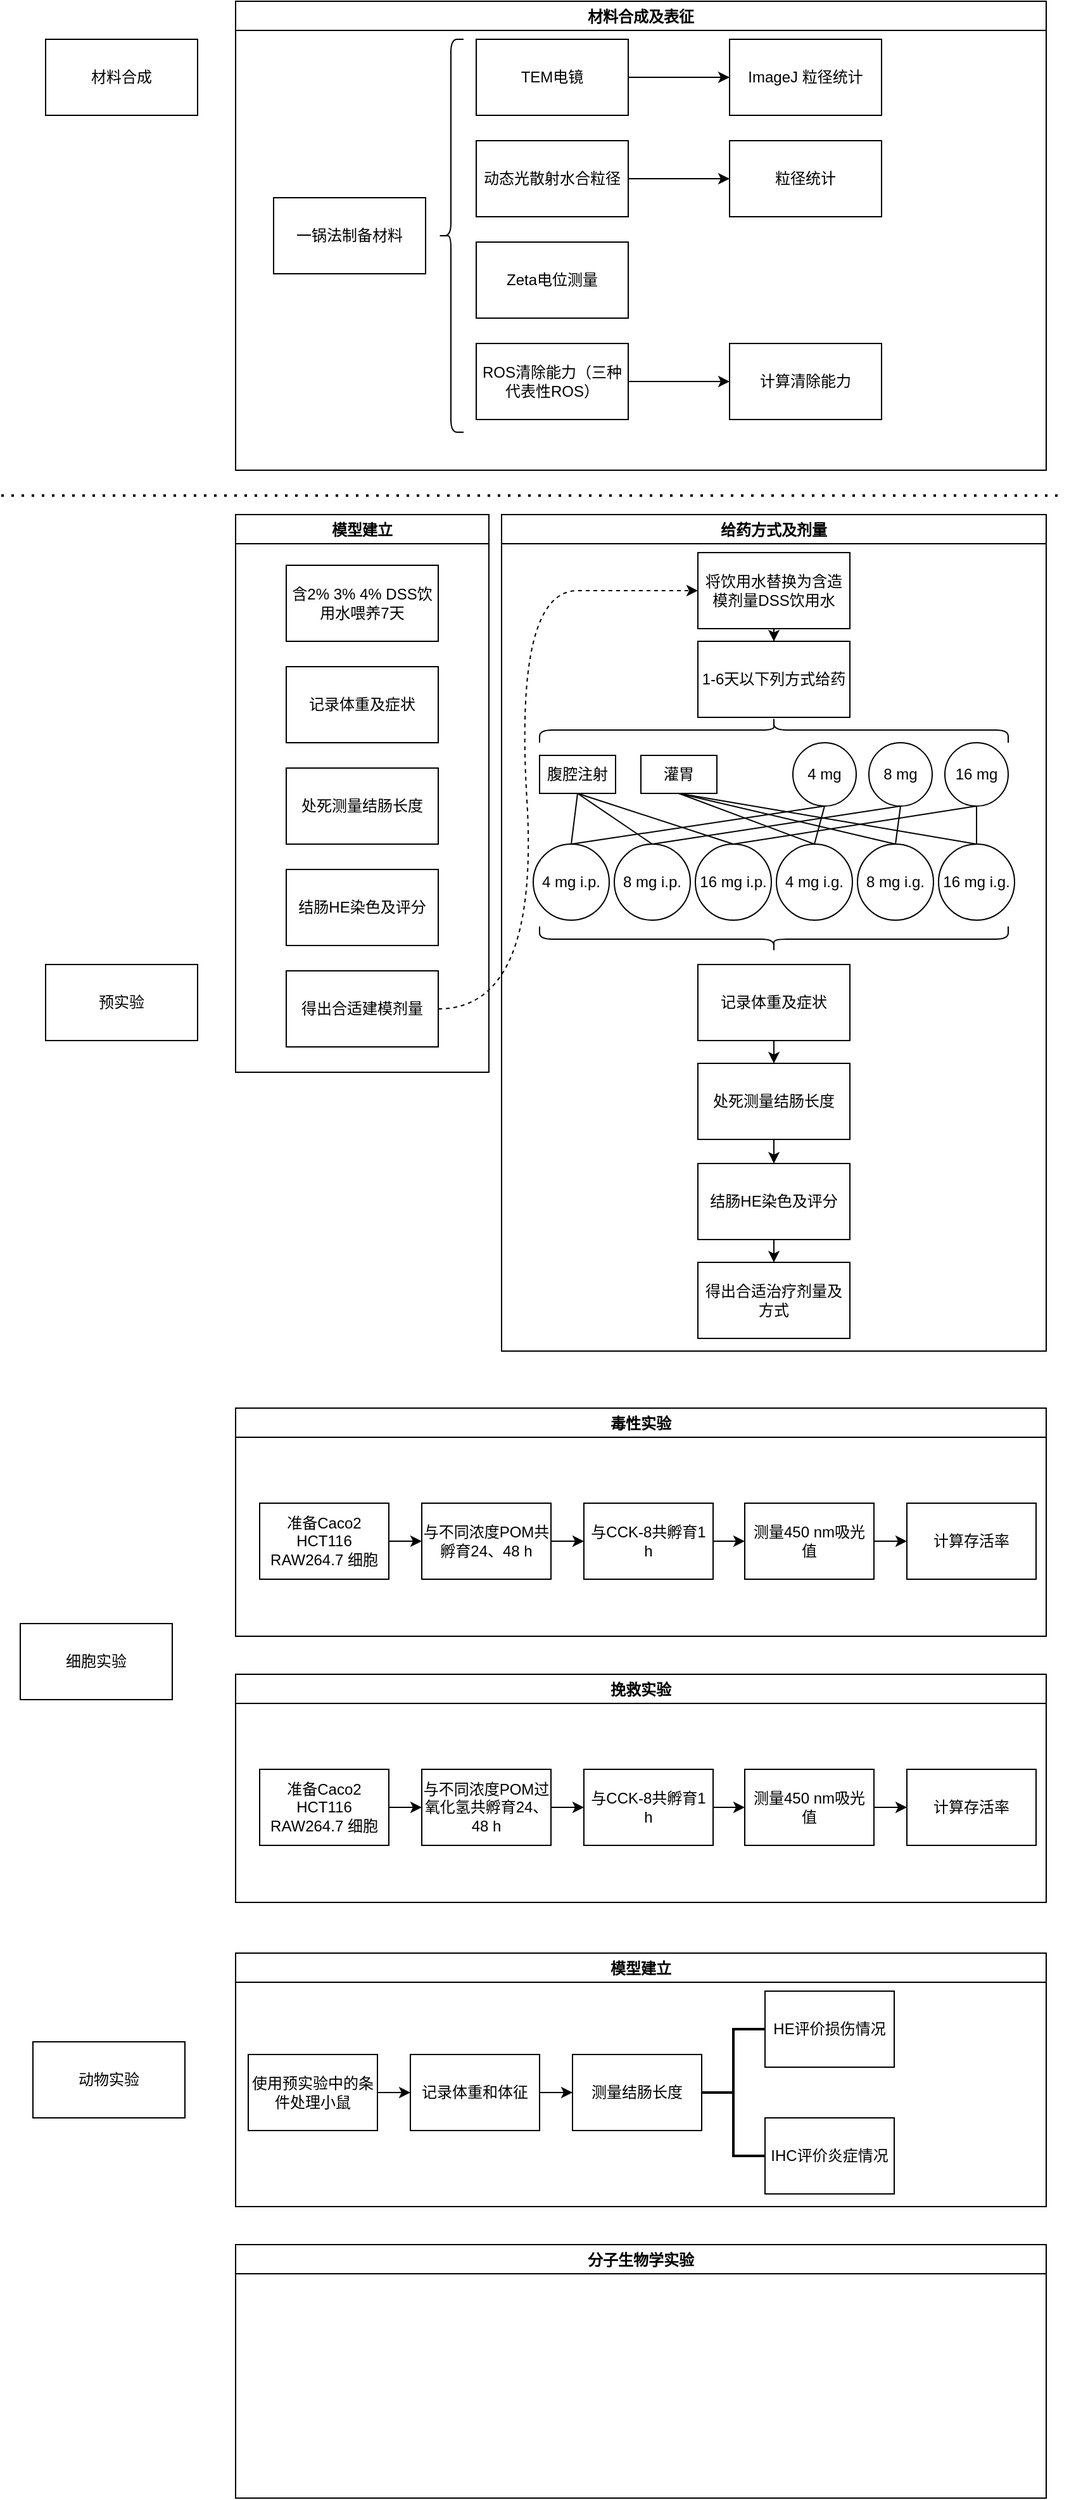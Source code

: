 <mxfile version="17.1.1" type="github">
  <diagram id="czoDvNGMsrOtbpfqUfRm" name="Page-1">
    <mxGraphModel dx="1236" dy="793" grid="1" gridSize="10" guides="1" tooltips="1" connect="1" arrows="1" fold="1" page="1" pageScale="1" pageWidth="850" pageHeight="1100" math="0" shadow="0">
      <root>
        <mxCell id="0" />
        <mxCell id="1" parent="0" />
        <mxCell id="PeHnrjvGRDgDpMHeO9pG-1" value="预实验" style="rounded=0;whiteSpace=wrap;html=1;" vertex="1" parent="1">
          <mxGeometry x="40" y="770" width="120" height="60" as="geometry" />
        </mxCell>
        <mxCell id="PeHnrjvGRDgDpMHeO9pG-4" value="材料合成" style="rounded=0;whiteSpace=wrap;html=1;" vertex="1" parent="1">
          <mxGeometry x="40" y="40" width="120" height="60" as="geometry" />
        </mxCell>
        <mxCell id="PeHnrjvGRDgDpMHeO9pG-7" value="细胞实验" style="rounded=0;whiteSpace=wrap;html=1;" vertex="1" parent="1">
          <mxGeometry x="20" y="1290" width="120" height="60" as="geometry" />
        </mxCell>
        <mxCell id="PeHnrjvGRDgDpMHeO9pG-19" value="模型建立" style="swimlane;" vertex="1" parent="1">
          <mxGeometry x="190" y="415" width="200" height="440" as="geometry" />
        </mxCell>
        <mxCell id="PeHnrjvGRDgDpMHeO9pG-20" value="含2% 3% 4% DSS饮用水喂养7天" style="rounded=0;whiteSpace=wrap;html=1;" vertex="1" parent="PeHnrjvGRDgDpMHeO9pG-19">
          <mxGeometry x="40" y="40" width="120" height="60" as="geometry" />
        </mxCell>
        <mxCell id="PeHnrjvGRDgDpMHeO9pG-21" value="记录体重及症状" style="rounded=0;whiteSpace=wrap;html=1;" vertex="1" parent="PeHnrjvGRDgDpMHeO9pG-19">
          <mxGeometry x="40" y="120" width="120" height="60" as="geometry" />
        </mxCell>
        <mxCell id="PeHnrjvGRDgDpMHeO9pG-22" value="处死测量结肠长度" style="rounded=0;whiteSpace=wrap;html=1;" vertex="1" parent="PeHnrjvGRDgDpMHeO9pG-19">
          <mxGeometry x="40" y="200" width="120" height="60" as="geometry" />
        </mxCell>
        <mxCell id="PeHnrjvGRDgDpMHeO9pG-25" value="结肠HE染色及评分" style="rounded=0;whiteSpace=wrap;html=1;" vertex="1" parent="PeHnrjvGRDgDpMHeO9pG-19">
          <mxGeometry x="40" y="280" width="120" height="60" as="geometry" />
        </mxCell>
        <mxCell id="PeHnrjvGRDgDpMHeO9pG-26" value="得出合适建模剂量" style="rounded=0;whiteSpace=wrap;html=1;" vertex="1" parent="PeHnrjvGRDgDpMHeO9pG-19">
          <mxGeometry x="40" y="360" width="120" height="60" as="geometry" />
        </mxCell>
        <mxCell id="PeHnrjvGRDgDpMHeO9pG-27" value="给药方式及剂量" style="swimlane;" vertex="1" parent="1">
          <mxGeometry x="400" y="415" width="430" height="660" as="geometry" />
        </mxCell>
        <mxCell id="PeHnrjvGRDgDpMHeO9pG-28" value="4 mg" style="ellipse;whiteSpace=wrap;html=1;aspect=fixed;" vertex="1" parent="PeHnrjvGRDgDpMHeO9pG-27">
          <mxGeometry x="230" y="180" width="50" height="50" as="geometry" />
        </mxCell>
        <mxCell id="PeHnrjvGRDgDpMHeO9pG-29" value="腹腔注射" style="rounded=0;whiteSpace=wrap;html=1;" vertex="1" parent="PeHnrjvGRDgDpMHeO9pG-27">
          <mxGeometry x="30" y="190" width="60" height="30" as="geometry" />
        </mxCell>
        <mxCell id="PeHnrjvGRDgDpMHeO9pG-30" value="灌胃" style="rounded=0;whiteSpace=wrap;html=1;" vertex="1" parent="PeHnrjvGRDgDpMHeO9pG-27">
          <mxGeometry x="110" y="190" width="60" height="30" as="geometry" />
        </mxCell>
        <mxCell id="PeHnrjvGRDgDpMHeO9pG-35" value="16 mg" style="ellipse;whiteSpace=wrap;html=1;aspect=fixed;" vertex="1" parent="PeHnrjvGRDgDpMHeO9pG-27">
          <mxGeometry x="350" y="180" width="50" height="50" as="geometry" />
        </mxCell>
        <mxCell id="PeHnrjvGRDgDpMHeO9pG-34" value="8 mg" style="ellipse;whiteSpace=wrap;html=1;aspect=fixed;" vertex="1" parent="PeHnrjvGRDgDpMHeO9pG-27">
          <mxGeometry x="290" y="180" width="50" height="50" as="geometry" />
        </mxCell>
        <mxCell id="PeHnrjvGRDgDpMHeO9pG-66" value="" style="edgeStyle=orthogonalEdgeStyle;rounded=0;orthogonalLoop=1;jettySize=auto;html=1;" edge="1" parent="PeHnrjvGRDgDpMHeO9pG-27" source="PeHnrjvGRDgDpMHeO9pG-36" target="PeHnrjvGRDgDpMHeO9pG-38">
          <mxGeometry relative="1" as="geometry" />
        </mxCell>
        <mxCell id="PeHnrjvGRDgDpMHeO9pG-36" value="将饮用水替换为含造模剂量DSS饮用水" style="rounded=0;whiteSpace=wrap;html=1;" vertex="1" parent="PeHnrjvGRDgDpMHeO9pG-27">
          <mxGeometry x="155" y="30" width="120" height="60" as="geometry" />
        </mxCell>
        <mxCell id="PeHnrjvGRDgDpMHeO9pG-38" value="1-6天以下列方式给药" style="rounded=0;whiteSpace=wrap;html=1;" vertex="1" parent="PeHnrjvGRDgDpMHeO9pG-27">
          <mxGeometry x="155" y="100" width="120" height="60" as="geometry" />
        </mxCell>
        <mxCell id="PeHnrjvGRDgDpMHeO9pG-39" value="" style="shape=curlyBracket;whiteSpace=wrap;html=1;rounded=1;rotation=90;size=0.5;" vertex="1" parent="PeHnrjvGRDgDpMHeO9pG-27">
          <mxGeometry x="205" y="-15" width="20" height="370" as="geometry" />
        </mxCell>
        <mxCell id="PeHnrjvGRDgDpMHeO9pG-41" value="4 mg i.p." style="ellipse;whiteSpace=wrap;html=1;aspect=fixed;flipH=1;" vertex="1" parent="PeHnrjvGRDgDpMHeO9pG-27">
          <mxGeometry x="25" y="260" width="60" height="60" as="geometry" />
        </mxCell>
        <mxCell id="PeHnrjvGRDgDpMHeO9pG-46" value="16 mg i.g." style="ellipse;whiteSpace=wrap;html=1;aspect=fixed;flipH=1;" vertex="1" parent="PeHnrjvGRDgDpMHeO9pG-27">
          <mxGeometry x="345" y="260" width="60" height="60" as="geometry" />
        </mxCell>
        <mxCell id="PeHnrjvGRDgDpMHeO9pG-45" value="8 mg i.g." style="ellipse;whiteSpace=wrap;html=1;aspect=fixed;flipH=1;" vertex="1" parent="PeHnrjvGRDgDpMHeO9pG-27">
          <mxGeometry x="281" y="260" width="60" height="60" as="geometry" />
        </mxCell>
        <mxCell id="PeHnrjvGRDgDpMHeO9pG-44" value="4 mg i.g." style="ellipse;whiteSpace=wrap;html=1;aspect=fixed;flipH=1;" vertex="1" parent="PeHnrjvGRDgDpMHeO9pG-27">
          <mxGeometry x="217" y="260" width="60" height="60" as="geometry" />
        </mxCell>
        <mxCell id="PeHnrjvGRDgDpMHeO9pG-43" value="16 mg i.p." style="ellipse;whiteSpace=wrap;html=1;aspect=fixed;flipH=1;" vertex="1" parent="PeHnrjvGRDgDpMHeO9pG-27">
          <mxGeometry x="153" y="260" width="60" height="60" as="geometry" />
        </mxCell>
        <mxCell id="PeHnrjvGRDgDpMHeO9pG-42" value="8 mg i.p." style="ellipse;whiteSpace=wrap;html=1;aspect=fixed;flipH=1;" vertex="1" parent="PeHnrjvGRDgDpMHeO9pG-27">
          <mxGeometry x="89" y="260" width="60" height="60" as="geometry" />
        </mxCell>
        <mxCell id="PeHnrjvGRDgDpMHeO9pG-49" value="" style="endArrow=none;html=1;rounded=0;exitX=0.5;exitY=0;exitDx=0;exitDy=0;" edge="1" parent="PeHnrjvGRDgDpMHeO9pG-27" source="PeHnrjvGRDgDpMHeO9pG-41">
          <mxGeometry width="50" height="50" relative="1" as="geometry">
            <mxPoint x="10" y="270" as="sourcePoint" />
            <mxPoint x="60" y="220" as="targetPoint" />
          </mxGeometry>
        </mxCell>
        <mxCell id="PeHnrjvGRDgDpMHeO9pG-51" value="" style="endArrow=none;html=1;rounded=0;exitX=0.5;exitY=0;exitDx=0;exitDy=0;entryX=0.5;entryY=1;entryDx=0;entryDy=0;" edge="1" parent="PeHnrjvGRDgDpMHeO9pG-27" source="PeHnrjvGRDgDpMHeO9pG-43" target="PeHnrjvGRDgDpMHeO9pG-29">
          <mxGeometry width="50" height="50" relative="1" as="geometry">
            <mxPoint x="129" y="270" as="sourcePoint" />
            <mxPoint x="70" y="230.0" as="targetPoint" />
          </mxGeometry>
        </mxCell>
        <mxCell id="PeHnrjvGRDgDpMHeO9pG-52" value="" style="endArrow=none;html=1;rounded=0;exitX=0.5;exitY=0;exitDx=0;exitDy=0;entryX=0.5;entryY=1;entryDx=0;entryDy=0;" edge="1" parent="PeHnrjvGRDgDpMHeO9pG-27" source="PeHnrjvGRDgDpMHeO9pG-44" target="PeHnrjvGRDgDpMHeO9pG-30">
          <mxGeometry width="50" height="50" relative="1" as="geometry">
            <mxPoint x="193" y="270" as="sourcePoint" />
            <mxPoint x="60" y="220" as="targetPoint" />
          </mxGeometry>
        </mxCell>
        <mxCell id="PeHnrjvGRDgDpMHeO9pG-53" value="" style="endArrow=none;html=1;rounded=0;exitX=0.5;exitY=0;exitDx=0;exitDy=0;entryX=0.5;entryY=1;entryDx=0;entryDy=0;" edge="1" parent="PeHnrjvGRDgDpMHeO9pG-27" source="PeHnrjvGRDgDpMHeO9pG-45" target="PeHnrjvGRDgDpMHeO9pG-30">
          <mxGeometry width="50" height="50" relative="1" as="geometry">
            <mxPoint x="257.0" y="270" as="sourcePoint" />
            <mxPoint x="150" y="230.0" as="targetPoint" />
          </mxGeometry>
        </mxCell>
        <mxCell id="PeHnrjvGRDgDpMHeO9pG-54" value="" style="endArrow=none;html=1;rounded=0;exitX=0.5;exitY=0;exitDx=0;exitDy=0;entryX=0.5;entryY=1;entryDx=0;entryDy=0;" edge="1" parent="PeHnrjvGRDgDpMHeO9pG-27" source="PeHnrjvGRDgDpMHeO9pG-46" target="PeHnrjvGRDgDpMHeO9pG-30">
          <mxGeometry width="50" height="50" relative="1" as="geometry">
            <mxPoint x="321" y="270" as="sourcePoint" />
            <mxPoint x="150" y="230.0" as="targetPoint" />
          </mxGeometry>
        </mxCell>
        <mxCell id="PeHnrjvGRDgDpMHeO9pG-55" value="" style="endArrow=none;html=1;rounded=0;exitX=0.5;exitY=0;exitDx=0;exitDy=0;entryX=0.5;entryY=1;entryDx=0;entryDy=0;" edge="1" parent="PeHnrjvGRDgDpMHeO9pG-27" source="PeHnrjvGRDgDpMHeO9pG-41" target="PeHnrjvGRDgDpMHeO9pG-28">
          <mxGeometry width="50" height="50" relative="1" as="geometry">
            <mxPoint x="385" y="270" as="sourcePoint" />
            <mxPoint x="150" y="230.0" as="targetPoint" />
          </mxGeometry>
        </mxCell>
        <mxCell id="PeHnrjvGRDgDpMHeO9pG-56" value="" style="endArrow=none;html=1;rounded=0;exitX=0.5;exitY=0;exitDx=0;exitDy=0;entryX=0.5;entryY=1;entryDx=0;entryDy=0;" edge="1" parent="PeHnrjvGRDgDpMHeO9pG-27" source="PeHnrjvGRDgDpMHeO9pG-42" target="PeHnrjvGRDgDpMHeO9pG-34">
          <mxGeometry width="50" height="50" relative="1" as="geometry">
            <mxPoint x="65" y="270" as="sourcePoint" />
            <mxPoint x="265" y="240.0" as="targetPoint" />
          </mxGeometry>
        </mxCell>
        <mxCell id="PeHnrjvGRDgDpMHeO9pG-57" value="" style="endArrow=none;html=1;rounded=0;entryX=0.5;entryY=1;entryDx=0;entryDy=0;exitX=0.5;exitY=0;exitDx=0;exitDy=0;" edge="1" parent="PeHnrjvGRDgDpMHeO9pG-27" source="PeHnrjvGRDgDpMHeO9pG-43" target="PeHnrjvGRDgDpMHeO9pG-35">
          <mxGeometry width="50" height="50" relative="1" as="geometry">
            <mxPoint x="180" y="260" as="sourcePoint" />
            <mxPoint x="325" y="240.0" as="targetPoint" />
          </mxGeometry>
        </mxCell>
        <mxCell id="PeHnrjvGRDgDpMHeO9pG-58" value="" style="endArrow=none;html=1;rounded=0;entryX=0.5;entryY=1;entryDx=0;entryDy=0;exitX=0.5;exitY=0;exitDx=0;exitDy=0;" edge="1" parent="PeHnrjvGRDgDpMHeO9pG-27" source="PeHnrjvGRDgDpMHeO9pG-46" target="PeHnrjvGRDgDpMHeO9pG-35">
          <mxGeometry width="50" height="50" relative="1" as="geometry">
            <mxPoint x="193" y="270" as="sourcePoint" />
            <mxPoint x="385" y="240.0" as="targetPoint" />
          </mxGeometry>
        </mxCell>
        <mxCell id="PeHnrjvGRDgDpMHeO9pG-59" value="" style="endArrow=none;html=1;rounded=0;entryX=0.5;entryY=1;entryDx=0;entryDy=0;exitX=0.5;exitY=0;exitDx=0;exitDy=0;" edge="1" parent="PeHnrjvGRDgDpMHeO9pG-27" source="PeHnrjvGRDgDpMHeO9pG-45" target="PeHnrjvGRDgDpMHeO9pG-34">
          <mxGeometry width="50" height="50" relative="1" as="geometry">
            <mxPoint x="385" y="270" as="sourcePoint" />
            <mxPoint x="385" y="240.0" as="targetPoint" />
          </mxGeometry>
        </mxCell>
        <mxCell id="PeHnrjvGRDgDpMHeO9pG-60" value="" style="endArrow=none;html=1;rounded=0;entryX=0.5;entryY=1;entryDx=0;entryDy=0;exitX=0.5;exitY=0;exitDx=0;exitDy=0;" edge="1" parent="PeHnrjvGRDgDpMHeO9pG-27" source="PeHnrjvGRDgDpMHeO9pG-44" target="PeHnrjvGRDgDpMHeO9pG-28">
          <mxGeometry width="50" height="50" relative="1" as="geometry">
            <mxPoint x="321" y="270" as="sourcePoint" />
            <mxPoint x="325" y="240.0" as="targetPoint" />
          </mxGeometry>
        </mxCell>
        <mxCell id="PeHnrjvGRDgDpMHeO9pG-61" value="记录体重及症状" style="rounded=0;whiteSpace=wrap;html=1;" vertex="1" parent="PeHnrjvGRDgDpMHeO9pG-27">
          <mxGeometry x="155" y="355" width="120" height="60" as="geometry" />
        </mxCell>
        <mxCell id="PeHnrjvGRDgDpMHeO9pG-62" value="" style="shape=curlyBracket;whiteSpace=wrap;html=1;rounded=1;rotation=-90;" vertex="1" parent="PeHnrjvGRDgDpMHeO9pG-27">
          <mxGeometry x="205" y="150" width="20" height="370" as="geometry" />
        </mxCell>
        <mxCell id="PeHnrjvGRDgDpMHeO9pG-63" value="处死测量结肠长度" style="rounded=0;whiteSpace=wrap;html=1;" vertex="1" parent="PeHnrjvGRDgDpMHeO9pG-27">
          <mxGeometry x="155" y="433" width="120" height="60" as="geometry" />
        </mxCell>
        <mxCell id="PeHnrjvGRDgDpMHeO9pG-68" style="edgeStyle=orthogonalEdgeStyle;rounded=0;orthogonalLoop=1;jettySize=auto;html=1;exitX=0.5;exitY=1;exitDx=0;exitDy=0;entryX=0.5;entryY=0;entryDx=0;entryDy=0;" edge="1" parent="PeHnrjvGRDgDpMHeO9pG-27" source="PeHnrjvGRDgDpMHeO9pG-61" target="PeHnrjvGRDgDpMHeO9pG-63">
          <mxGeometry relative="1" as="geometry" />
        </mxCell>
        <mxCell id="PeHnrjvGRDgDpMHeO9pG-64" value="结肠HE染色及评分" style="rounded=0;whiteSpace=wrap;html=1;" vertex="1" parent="PeHnrjvGRDgDpMHeO9pG-27">
          <mxGeometry x="155" y="512" width="120" height="60" as="geometry" />
        </mxCell>
        <mxCell id="PeHnrjvGRDgDpMHeO9pG-69" style="edgeStyle=orthogonalEdgeStyle;rounded=0;orthogonalLoop=1;jettySize=auto;html=1;exitX=0.5;exitY=1;exitDx=0;exitDy=0;entryX=0.5;entryY=0;entryDx=0;entryDy=0;" edge="1" parent="PeHnrjvGRDgDpMHeO9pG-27" source="PeHnrjvGRDgDpMHeO9pG-63" target="PeHnrjvGRDgDpMHeO9pG-64">
          <mxGeometry relative="1" as="geometry" />
        </mxCell>
        <mxCell id="PeHnrjvGRDgDpMHeO9pG-65" value="得出合适治疗剂量及方式" style="rounded=0;whiteSpace=wrap;html=1;" vertex="1" parent="PeHnrjvGRDgDpMHeO9pG-27">
          <mxGeometry x="155" y="590" width="120" height="60" as="geometry" />
        </mxCell>
        <mxCell id="PeHnrjvGRDgDpMHeO9pG-70" style="edgeStyle=orthogonalEdgeStyle;rounded=0;orthogonalLoop=1;jettySize=auto;html=1;exitX=0.5;exitY=1;exitDx=0;exitDy=0;entryX=0.5;entryY=0;entryDx=0;entryDy=0;" edge="1" parent="PeHnrjvGRDgDpMHeO9pG-27" source="PeHnrjvGRDgDpMHeO9pG-64" target="PeHnrjvGRDgDpMHeO9pG-65">
          <mxGeometry relative="1" as="geometry" />
        </mxCell>
        <mxCell id="PeHnrjvGRDgDpMHeO9pG-50" value="" style="endArrow=none;html=1;rounded=0;exitX=0.5;exitY=0;exitDx=0;exitDy=0;entryX=0.5;entryY=1;entryDx=0;entryDy=0;" edge="1" parent="PeHnrjvGRDgDpMHeO9pG-27" source="PeHnrjvGRDgDpMHeO9pG-42" target="PeHnrjvGRDgDpMHeO9pG-29">
          <mxGeometry width="50" height="50" relative="1" as="geometry">
            <mxPoint x="95" y="270" as="sourcePoint" />
            <mxPoint x="90" y="220" as="targetPoint" />
          </mxGeometry>
        </mxCell>
        <mxCell id="PeHnrjvGRDgDpMHeO9pG-37" value="" style="curved=1;endArrow=classic;html=1;rounded=0;exitX=1;exitY=0.5;exitDx=0;exitDy=0;entryX=0;entryY=0.5;entryDx=0;entryDy=0;dashed=1;" edge="1" parent="1" source="PeHnrjvGRDgDpMHeO9pG-26" target="PeHnrjvGRDgDpMHeO9pG-36">
          <mxGeometry width="50" height="50" relative="1" as="geometry">
            <mxPoint x="400" y="525" as="sourcePoint" />
            <mxPoint x="450" y="475" as="targetPoint" />
            <Array as="points">
              <mxPoint x="430" y="805" />
              <mxPoint x="410" y="475" />
              <mxPoint x="510" y="475" />
            </Array>
          </mxGeometry>
        </mxCell>
        <mxCell id="PeHnrjvGRDgDpMHeO9pG-71" value="" style="endArrow=none;dashed=1;html=1;dashPattern=1 3;strokeWidth=2;rounded=0;" edge="1" parent="1">
          <mxGeometry width="50" height="50" relative="1" as="geometry">
            <mxPoint x="5" y="400" as="sourcePoint" />
            <mxPoint x="845" y="400" as="targetPoint" />
          </mxGeometry>
        </mxCell>
        <mxCell id="PeHnrjvGRDgDpMHeO9pG-72" value="材料合成及表征" style="swimlane;" vertex="1" parent="1">
          <mxGeometry x="190" y="10" width="640" height="370" as="geometry" />
        </mxCell>
        <mxCell id="PeHnrjvGRDgDpMHeO9pG-73" value="一锅法制备材料" style="rounded=0;whiteSpace=wrap;html=1;" vertex="1" parent="PeHnrjvGRDgDpMHeO9pG-72">
          <mxGeometry x="30" y="155" width="120" height="60" as="geometry" />
        </mxCell>
        <mxCell id="PeHnrjvGRDgDpMHeO9pG-76" value="" style="shape=curlyBracket;whiteSpace=wrap;html=1;rounded=1;" vertex="1" parent="PeHnrjvGRDgDpMHeO9pG-72">
          <mxGeometry x="160" y="30" width="20" height="310" as="geometry" />
        </mxCell>
        <mxCell id="PeHnrjvGRDgDpMHeO9pG-82" value="" style="edgeStyle=orthogonalEdgeStyle;rounded=0;orthogonalLoop=1;jettySize=auto;html=1;" edge="1" parent="PeHnrjvGRDgDpMHeO9pG-72" source="PeHnrjvGRDgDpMHeO9pG-78" target="PeHnrjvGRDgDpMHeO9pG-81">
          <mxGeometry relative="1" as="geometry" />
        </mxCell>
        <mxCell id="PeHnrjvGRDgDpMHeO9pG-78" value="TEM电镜" style="rounded=0;whiteSpace=wrap;html=1;" vertex="1" parent="PeHnrjvGRDgDpMHeO9pG-72">
          <mxGeometry x="190" y="30" width="120" height="60" as="geometry" />
        </mxCell>
        <mxCell id="PeHnrjvGRDgDpMHeO9pG-84" value="" style="edgeStyle=orthogonalEdgeStyle;rounded=0;orthogonalLoop=1;jettySize=auto;html=1;" edge="1" parent="PeHnrjvGRDgDpMHeO9pG-72" source="PeHnrjvGRDgDpMHeO9pG-79" target="PeHnrjvGRDgDpMHeO9pG-83">
          <mxGeometry relative="1" as="geometry" />
        </mxCell>
        <mxCell id="PeHnrjvGRDgDpMHeO9pG-79" value="动态光散射水合粒径" style="rounded=0;whiteSpace=wrap;html=1;" vertex="1" parent="PeHnrjvGRDgDpMHeO9pG-72">
          <mxGeometry x="190" y="110" width="120" height="60" as="geometry" />
        </mxCell>
        <mxCell id="PeHnrjvGRDgDpMHeO9pG-81" value="ImageJ 粒径统计" style="whiteSpace=wrap;html=1;rounded=0;" vertex="1" parent="PeHnrjvGRDgDpMHeO9pG-72">
          <mxGeometry x="390" y="30" width="120" height="60" as="geometry" />
        </mxCell>
        <mxCell id="PeHnrjvGRDgDpMHeO9pG-83" value="粒径统计" style="whiteSpace=wrap;html=1;rounded=0;" vertex="1" parent="PeHnrjvGRDgDpMHeO9pG-72">
          <mxGeometry x="390" y="110" width="120" height="60" as="geometry" />
        </mxCell>
        <mxCell id="PeHnrjvGRDgDpMHeO9pG-85" value="Zeta电位测量" style="rounded=0;whiteSpace=wrap;html=1;" vertex="1" parent="PeHnrjvGRDgDpMHeO9pG-72">
          <mxGeometry x="190" y="190" width="120" height="60" as="geometry" />
        </mxCell>
        <mxCell id="PeHnrjvGRDgDpMHeO9pG-95" value="" style="edgeStyle=orthogonalEdgeStyle;rounded=0;orthogonalLoop=1;jettySize=auto;html=1;" edge="1" parent="PeHnrjvGRDgDpMHeO9pG-72" source="PeHnrjvGRDgDpMHeO9pG-86" target="PeHnrjvGRDgDpMHeO9pG-94">
          <mxGeometry relative="1" as="geometry" />
        </mxCell>
        <mxCell id="PeHnrjvGRDgDpMHeO9pG-86" value="ROS清除能力（三种代表性ROS）" style="rounded=0;whiteSpace=wrap;html=1;" vertex="1" parent="PeHnrjvGRDgDpMHeO9pG-72">
          <mxGeometry x="190" y="270" width="120" height="60" as="geometry" />
        </mxCell>
        <mxCell id="PeHnrjvGRDgDpMHeO9pG-94" value="计算清除能力" style="whiteSpace=wrap;html=1;rounded=0;" vertex="1" parent="PeHnrjvGRDgDpMHeO9pG-72">
          <mxGeometry x="390" y="270" width="120" height="60" as="geometry" />
        </mxCell>
        <mxCell id="PeHnrjvGRDgDpMHeO9pG-96" value="毒性实验" style="swimlane;" vertex="1" parent="1">
          <mxGeometry x="190" y="1120" width="640" height="180" as="geometry" />
        </mxCell>
        <mxCell id="PeHnrjvGRDgDpMHeO9pG-105" style="edgeStyle=orthogonalEdgeStyle;rounded=0;orthogonalLoop=1;jettySize=auto;html=1;exitX=1;exitY=0.5;exitDx=0;exitDy=0;entryX=0;entryY=0.5;entryDx=0;entryDy=0;" edge="1" parent="PeHnrjvGRDgDpMHeO9pG-96" source="PeHnrjvGRDgDpMHeO9pG-97" target="PeHnrjvGRDgDpMHeO9pG-98">
          <mxGeometry relative="1" as="geometry" />
        </mxCell>
        <mxCell id="PeHnrjvGRDgDpMHeO9pG-97" value="与不同浓度POM共孵育24、48 h" style="rounded=0;whiteSpace=wrap;html=1;" vertex="1" parent="PeHnrjvGRDgDpMHeO9pG-96">
          <mxGeometry x="147" y="75" width="102" height="60" as="geometry" />
        </mxCell>
        <mxCell id="PeHnrjvGRDgDpMHeO9pG-108" style="edgeStyle=orthogonalEdgeStyle;rounded=0;orthogonalLoop=1;jettySize=auto;html=1;exitX=1;exitY=0.5;exitDx=0;exitDy=0;entryX=0;entryY=0.5;entryDx=0;entryDy=0;" edge="1" parent="PeHnrjvGRDgDpMHeO9pG-96" source="PeHnrjvGRDgDpMHeO9pG-98" target="PeHnrjvGRDgDpMHeO9pG-99">
          <mxGeometry relative="1" as="geometry" />
        </mxCell>
        <mxCell id="PeHnrjvGRDgDpMHeO9pG-98" value="与CCK-8共孵育1 h" style="rounded=0;whiteSpace=wrap;html=1;" vertex="1" parent="PeHnrjvGRDgDpMHeO9pG-96">
          <mxGeometry x="275" y="75" width="102" height="60" as="geometry" />
        </mxCell>
        <mxCell id="PeHnrjvGRDgDpMHeO9pG-109" style="edgeStyle=orthogonalEdgeStyle;rounded=0;orthogonalLoop=1;jettySize=auto;html=1;exitX=1;exitY=0.5;exitDx=0;exitDy=0;entryX=0;entryY=0.5;entryDx=0;entryDy=0;" edge="1" parent="PeHnrjvGRDgDpMHeO9pG-96" source="PeHnrjvGRDgDpMHeO9pG-99" target="PeHnrjvGRDgDpMHeO9pG-100">
          <mxGeometry relative="1" as="geometry" />
        </mxCell>
        <mxCell id="PeHnrjvGRDgDpMHeO9pG-99" value="测量450 nm吸光值" style="rounded=0;whiteSpace=wrap;html=1;" vertex="1" parent="PeHnrjvGRDgDpMHeO9pG-96">
          <mxGeometry x="402" y="75" width="102" height="60" as="geometry" />
        </mxCell>
        <mxCell id="PeHnrjvGRDgDpMHeO9pG-100" value="计算存活率" style="rounded=0;whiteSpace=wrap;html=1;" vertex="1" parent="PeHnrjvGRDgDpMHeO9pG-96">
          <mxGeometry x="530" y="75" width="102" height="60" as="geometry" />
        </mxCell>
        <mxCell id="PeHnrjvGRDgDpMHeO9pG-102" style="edgeStyle=orthogonalEdgeStyle;rounded=0;orthogonalLoop=1;jettySize=auto;html=1;exitX=1;exitY=0.5;exitDx=0;exitDy=0;entryX=0;entryY=0.5;entryDx=0;entryDy=0;" edge="1" parent="PeHnrjvGRDgDpMHeO9pG-96" source="PeHnrjvGRDgDpMHeO9pG-101" target="PeHnrjvGRDgDpMHeO9pG-97">
          <mxGeometry relative="1" as="geometry" />
        </mxCell>
        <mxCell id="PeHnrjvGRDgDpMHeO9pG-101" value="准备Caco2 HCT116 RAW264.7 细胞" style="rounded=0;whiteSpace=wrap;html=1;" vertex="1" parent="PeHnrjvGRDgDpMHeO9pG-96">
          <mxGeometry x="19" y="75" width="102" height="60" as="geometry" />
        </mxCell>
        <mxCell id="PeHnrjvGRDgDpMHeO9pG-110" value="挽救实验" style="swimlane;" vertex="1" parent="1">
          <mxGeometry x="190" y="1330" width="640" height="180" as="geometry" />
        </mxCell>
        <mxCell id="PeHnrjvGRDgDpMHeO9pG-111" style="edgeStyle=orthogonalEdgeStyle;rounded=0;orthogonalLoop=1;jettySize=auto;html=1;exitX=1;exitY=0.5;exitDx=0;exitDy=0;entryX=0;entryY=0.5;entryDx=0;entryDy=0;" edge="1" parent="PeHnrjvGRDgDpMHeO9pG-110" source="PeHnrjvGRDgDpMHeO9pG-112" target="PeHnrjvGRDgDpMHeO9pG-114">
          <mxGeometry relative="1" as="geometry" />
        </mxCell>
        <mxCell id="PeHnrjvGRDgDpMHeO9pG-112" value="与不同浓度POM过氧化氢共孵育24、48 h" style="rounded=0;whiteSpace=wrap;html=1;" vertex="1" parent="PeHnrjvGRDgDpMHeO9pG-110">
          <mxGeometry x="147" y="75" width="102" height="60" as="geometry" />
        </mxCell>
        <mxCell id="PeHnrjvGRDgDpMHeO9pG-113" style="edgeStyle=orthogonalEdgeStyle;rounded=0;orthogonalLoop=1;jettySize=auto;html=1;exitX=1;exitY=0.5;exitDx=0;exitDy=0;entryX=0;entryY=0.5;entryDx=0;entryDy=0;" edge="1" parent="PeHnrjvGRDgDpMHeO9pG-110" source="PeHnrjvGRDgDpMHeO9pG-114" target="PeHnrjvGRDgDpMHeO9pG-116">
          <mxGeometry relative="1" as="geometry" />
        </mxCell>
        <mxCell id="PeHnrjvGRDgDpMHeO9pG-114" value="与CCK-8共孵育1 h" style="rounded=0;whiteSpace=wrap;html=1;" vertex="1" parent="PeHnrjvGRDgDpMHeO9pG-110">
          <mxGeometry x="275" y="75" width="102" height="60" as="geometry" />
        </mxCell>
        <mxCell id="PeHnrjvGRDgDpMHeO9pG-115" style="edgeStyle=orthogonalEdgeStyle;rounded=0;orthogonalLoop=1;jettySize=auto;html=1;exitX=1;exitY=0.5;exitDx=0;exitDy=0;entryX=0;entryY=0.5;entryDx=0;entryDy=0;" edge="1" parent="PeHnrjvGRDgDpMHeO9pG-110" source="PeHnrjvGRDgDpMHeO9pG-116" target="PeHnrjvGRDgDpMHeO9pG-117">
          <mxGeometry relative="1" as="geometry" />
        </mxCell>
        <mxCell id="PeHnrjvGRDgDpMHeO9pG-116" value="测量450 nm吸光值" style="rounded=0;whiteSpace=wrap;html=1;" vertex="1" parent="PeHnrjvGRDgDpMHeO9pG-110">
          <mxGeometry x="402" y="75" width="102" height="60" as="geometry" />
        </mxCell>
        <mxCell id="PeHnrjvGRDgDpMHeO9pG-117" value="计算存活率" style="rounded=0;whiteSpace=wrap;html=1;" vertex="1" parent="PeHnrjvGRDgDpMHeO9pG-110">
          <mxGeometry x="530" y="75" width="102" height="60" as="geometry" />
        </mxCell>
        <mxCell id="PeHnrjvGRDgDpMHeO9pG-118" style="edgeStyle=orthogonalEdgeStyle;rounded=0;orthogonalLoop=1;jettySize=auto;html=1;exitX=1;exitY=0.5;exitDx=0;exitDy=0;entryX=0;entryY=0.5;entryDx=0;entryDy=0;" edge="1" parent="PeHnrjvGRDgDpMHeO9pG-110" source="PeHnrjvGRDgDpMHeO9pG-119" target="PeHnrjvGRDgDpMHeO9pG-112">
          <mxGeometry relative="1" as="geometry" />
        </mxCell>
        <mxCell id="PeHnrjvGRDgDpMHeO9pG-119" value="准备Caco2 HCT116 RAW264.7 细胞" style="rounded=0;whiteSpace=wrap;html=1;" vertex="1" parent="PeHnrjvGRDgDpMHeO9pG-110">
          <mxGeometry x="19" y="75" width="102" height="60" as="geometry" />
        </mxCell>
        <mxCell id="PeHnrjvGRDgDpMHeO9pG-120" value="动物实验" style="rounded=0;whiteSpace=wrap;html=1;" vertex="1" parent="1">
          <mxGeometry x="30" y="1620" width="120" height="60" as="geometry" />
        </mxCell>
        <mxCell id="PeHnrjvGRDgDpMHeO9pG-121" value="模型建立" style="swimlane;" vertex="1" parent="1">
          <mxGeometry x="190" y="1550" width="640" height="200" as="geometry" />
        </mxCell>
        <mxCell id="PeHnrjvGRDgDpMHeO9pG-123" value="记录体重和体征" style="rounded=0;whiteSpace=wrap;html=1;" vertex="1" parent="PeHnrjvGRDgDpMHeO9pG-121">
          <mxGeometry x="138" y="80" width="102" height="60" as="geometry" />
        </mxCell>
        <mxCell id="PeHnrjvGRDgDpMHeO9pG-125" value="测量结肠长度" style="rounded=0;whiteSpace=wrap;html=1;" vertex="1" parent="PeHnrjvGRDgDpMHeO9pG-121">
          <mxGeometry x="266" y="80" width="102" height="60" as="geometry" />
        </mxCell>
        <mxCell id="PeHnrjvGRDgDpMHeO9pG-122" style="edgeStyle=orthogonalEdgeStyle;rounded=0;orthogonalLoop=1;jettySize=auto;html=1;exitX=1;exitY=0.5;exitDx=0;exitDy=0;entryX=0;entryY=0.5;entryDx=0;entryDy=0;" edge="1" parent="PeHnrjvGRDgDpMHeO9pG-121" source="PeHnrjvGRDgDpMHeO9pG-123" target="PeHnrjvGRDgDpMHeO9pG-125">
          <mxGeometry relative="1" as="geometry" />
        </mxCell>
        <mxCell id="PeHnrjvGRDgDpMHeO9pG-129" style="edgeStyle=orthogonalEdgeStyle;rounded=0;orthogonalLoop=1;jettySize=auto;html=1;exitX=1;exitY=0.5;exitDx=0;exitDy=0;entryX=0;entryY=0.5;entryDx=0;entryDy=0;" edge="1" parent="PeHnrjvGRDgDpMHeO9pG-121" source="PeHnrjvGRDgDpMHeO9pG-130" target="PeHnrjvGRDgDpMHeO9pG-123">
          <mxGeometry relative="1" as="geometry" />
        </mxCell>
        <mxCell id="PeHnrjvGRDgDpMHeO9pG-130" value="使用预实验中的条件处理小鼠" style="rounded=0;whiteSpace=wrap;html=1;" vertex="1" parent="PeHnrjvGRDgDpMHeO9pG-121">
          <mxGeometry x="10" y="80" width="102" height="60" as="geometry" />
        </mxCell>
        <mxCell id="PeHnrjvGRDgDpMHeO9pG-131" value="" style="strokeWidth=2;html=1;shape=mxgraph.flowchart.annotation_2;align=left;labelPosition=right;pointerEvents=1;" vertex="1" parent="PeHnrjvGRDgDpMHeO9pG-121">
          <mxGeometry x="368" y="60" width="50" height="100" as="geometry" />
        </mxCell>
        <mxCell id="PeHnrjvGRDgDpMHeO9pG-132" value="HE评价损伤情况" style="rounded=0;whiteSpace=wrap;html=1;" vertex="1" parent="PeHnrjvGRDgDpMHeO9pG-121">
          <mxGeometry x="418" y="30" width="102" height="60" as="geometry" />
        </mxCell>
        <mxCell id="PeHnrjvGRDgDpMHeO9pG-133" value="IHC评价炎症情况" style="rounded=0;whiteSpace=wrap;html=1;" vertex="1" parent="PeHnrjvGRDgDpMHeO9pG-121">
          <mxGeometry x="418" y="130" width="102" height="60" as="geometry" />
        </mxCell>
        <mxCell id="PeHnrjvGRDgDpMHeO9pG-134" value="分子生物学实验" style="swimlane;" vertex="1" parent="1">
          <mxGeometry x="190" y="1780" width="640" height="200" as="geometry" />
        </mxCell>
      </root>
    </mxGraphModel>
  </diagram>
</mxfile>
